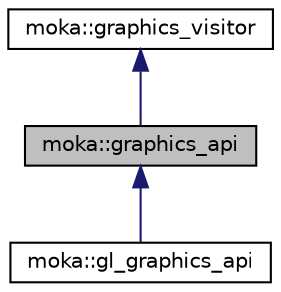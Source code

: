 digraph "moka::graphics_api"
{
 // LATEX_PDF_SIZE
  edge [fontname="Helvetica",fontsize="10",labelfontname="Helvetica",labelfontsize="10"];
  node [fontname="Helvetica",fontsize="10",shape=record];
  Node0 [label="moka::graphics_api",height=0.2,width=0.4,color="black", fillcolor="grey75", style="filled", fontcolor="black",tooltip="render_context abstracts the native rendering API."];
  Node1 -> Node0 [dir="back",color="midnightblue",fontsize="10",style="solid",fontname="Helvetica"];
  Node1 [label="moka::graphics_visitor",height=0.2,width=0.4,color="black", fillcolor="white", style="filled",URL="$classmoka_1_1graphics__visitor.html",tooltip="Used to define visitor-pattern functionality for graphics_commands."];
  Node0 -> Node2 [dir="back",color="midnightblue",fontsize="10",style="solid",fontname="Helvetica"];
  Node2 [label="moka::gl_graphics_api",height=0.2,width=0.4,color="black", fillcolor="white", style="filled",URL="$classmoka_1_1gl__graphics__api.html",tooltip="Convert the interface of OpenGL into the moka rendering API. Allows moka rendering functionality to w..."];
}
